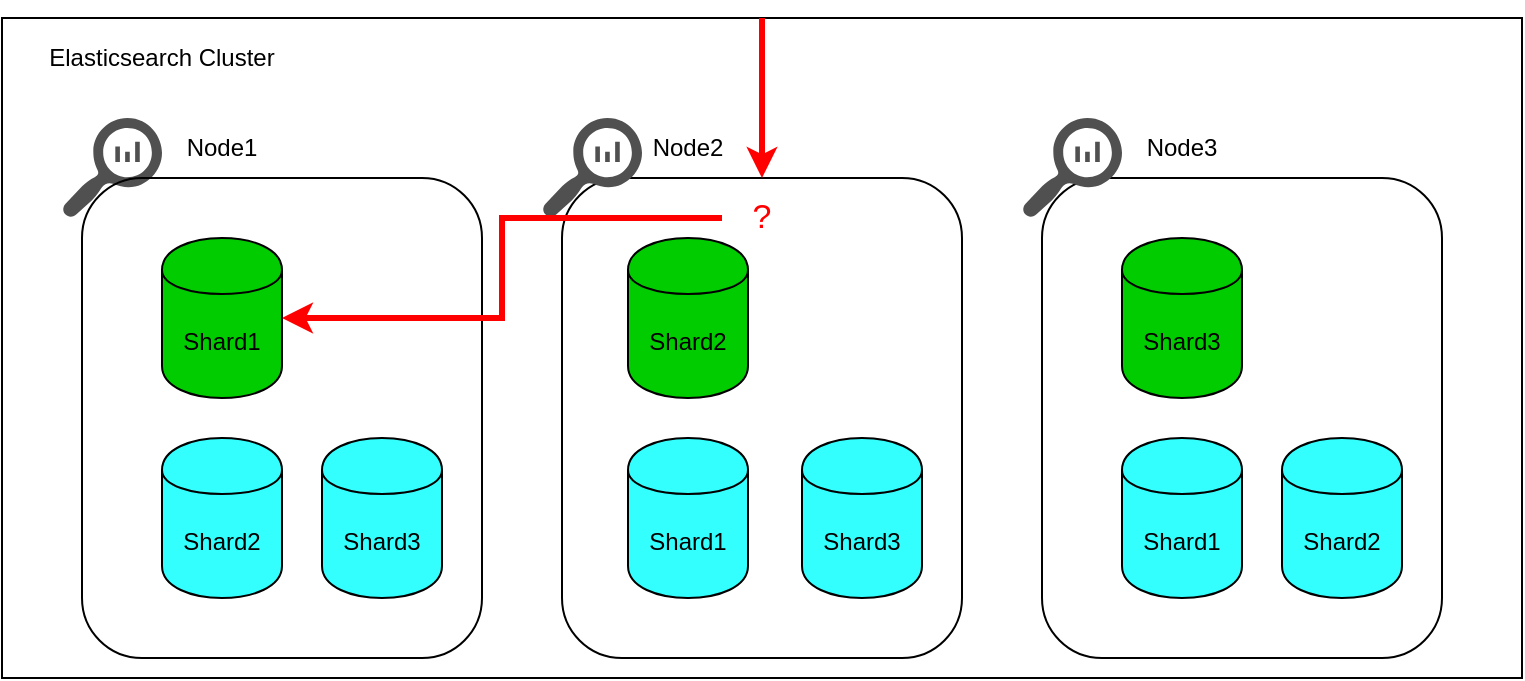 <mxfile version="12.1.0" type="device" pages="1"><diagram id="oHwWs9JM9HGCuQ03burF" name="Page-1"><mxGraphModel dx="1088" dy="839" grid="1" gridSize="10" guides="1" tooltips="1" connect="1" arrows="1" fold="1" page="1" pageScale="1" pageWidth="827" pageHeight="1169" math="0" shadow="0"><root><mxCell id="0"/><mxCell id="1" parent="0"/><mxCell id="F1d3s1X0GTSFIW0D8E2v-1" value="" style="rounded=0;whiteSpace=wrap;html=1;fillColor=none;" parent="1" vertex="1"><mxGeometry x="40" y="110" width="760" height="330" as="geometry"/></mxCell><mxCell id="F1d3s1X0GTSFIW0D8E2v-2" value="" style="pointerEvents=1;shadow=0;dashed=0;html=1;strokeColor=none;labelPosition=center;verticalLabelPosition=bottom;verticalAlign=top;align=center;fillColor=#505050;shape=mxgraph.mscae.oms.log_search" parent="1" vertex="1"><mxGeometry x="70" y="160" width="50" height="50" as="geometry"/></mxCell><mxCell id="F1d3s1X0GTSFIW0D8E2v-3" value="" style="rounded=1;whiteSpace=wrap;html=1;fillColor=none;" parent="1" vertex="1"><mxGeometry x="80" y="190" width="200" height="240" as="geometry"/></mxCell><mxCell id="F1d3s1X0GTSFIW0D8E2v-4" value="" style="rounded=1;whiteSpace=wrap;html=1;fillColor=none;" parent="1" vertex="1"><mxGeometry x="320" y="190" width="200" height="240" as="geometry"/></mxCell><mxCell id="F1d3s1X0GTSFIW0D8E2v-5" value="" style="rounded=1;whiteSpace=wrap;html=1;fillColor=none;" parent="1" vertex="1"><mxGeometry x="560" y="190" width="200" height="240" as="geometry"/></mxCell><mxCell id="F1d3s1X0GTSFIW0D8E2v-7" value="" style="pointerEvents=1;shadow=0;dashed=0;html=1;strokeColor=none;labelPosition=center;verticalLabelPosition=bottom;verticalAlign=top;align=center;fillColor=#505050;shape=mxgraph.mscae.oms.log_search" parent="1" vertex="1"><mxGeometry x="310" y="160" width="50" height="50" as="geometry"/></mxCell><mxCell id="F1d3s1X0GTSFIW0D8E2v-8" value="" style="pointerEvents=1;shadow=0;dashed=0;html=1;strokeColor=none;labelPosition=center;verticalLabelPosition=bottom;verticalAlign=top;align=center;fillColor=#505050;shape=mxgraph.mscae.oms.log_search" parent="1" vertex="1"><mxGeometry x="550" y="160" width="50" height="50" as="geometry"/></mxCell><mxCell id="F1d3s1X0GTSFIW0D8E2v-9" value="Shard1" style="shape=cylinder;whiteSpace=wrap;html=1;boundedLbl=1;backgroundOutline=1;fillColor=#00CC00;" parent="1" vertex="1"><mxGeometry x="120" y="220" width="60" height="80" as="geometry"/></mxCell><mxCell id="F1d3s1X0GTSFIW0D8E2v-10" value="Shard1" style="shape=cylinder;whiteSpace=wrap;html=1;boundedLbl=1;backgroundOutline=1;fillColor=#33FFFF;" parent="1" vertex="1"><mxGeometry x="353" y="320" width="60" height="80" as="geometry"/></mxCell><mxCell id="F1d3s1X0GTSFIW0D8E2v-11" value="Shard1" style="shape=cylinder;whiteSpace=wrap;html=1;boundedLbl=1;backgroundOutline=1;fillColor=#33FFFF;" parent="1" vertex="1"><mxGeometry x="600" y="320" width="60" height="80" as="geometry"/></mxCell><mxCell id="F1d3s1X0GTSFIW0D8E2v-12" value="Shard2" style="shape=cylinder;whiteSpace=wrap;html=1;boundedLbl=1;backgroundOutline=1;fillColor=#33FFFF;" parent="1" vertex="1"><mxGeometry x="120" y="320" width="60" height="80" as="geometry"/></mxCell><mxCell id="F1d3s1X0GTSFIW0D8E2v-13" value="Shard2" style="shape=cylinder;whiteSpace=wrap;html=1;boundedLbl=1;backgroundOutline=1;fillColor=#00CC00;" parent="1" vertex="1"><mxGeometry x="353" y="220" width="60" height="80" as="geometry"/></mxCell><mxCell id="F1d3s1X0GTSFIW0D8E2v-14" value="Shard2" style="shape=cylinder;whiteSpace=wrap;html=1;boundedLbl=1;backgroundOutline=1;fillColor=#33FFFF;" parent="1" vertex="1"><mxGeometry x="680" y="320" width="60" height="80" as="geometry"/></mxCell><mxCell id="F1d3s1X0GTSFIW0D8E2v-15" value="Shard3" style="shape=cylinder;whiteSpace=wrap;html=1;boundedLbl=1;backgroundOutline=1;fillColor=#33FFFF;" parent="1" vertex="1"><mxGeometry x="200" y="320" width="60" height="80" as="geometry"/></mxCell><mxCell id="F1d3s1X0GTSFIW0D8E2v-16" value="Shard3" style="shape=cylinder;whiteSpace=wrap;html=1;boundedLbl=1;backgroundOutline=1;fillColor=#33FFFF;" parent="1" vertex="1"><mxGeometry x="440" y="320" width="60" height="80" as="geometry"/></mxCell><mxCell id="F1d3s1X0GTSFIW0D8E2v-17" value="Shard3" style="shape=cylinder;whiteSpace=wrap;html=1;boundedLbl=1;backgroundOutline=1;fillColor=#00CC00;" parent="1" vertex="1"><mxGeometry x="600" y="220" width="60" height="80" as="geometry"/></mxCell><mxCell id="F1d3s1X0GTSFIW0D8E2v-18" value="Elasticsearch Cluster" style="text;html=1;strokeColor=none;fillColor=none;align=center;verticalAlign=middle;whiteSpace=wrap;rounded=0;" parent="1" vertex="1"><mxGeometry x="60" y="120" width="120" height="20" as="geometry"/></mxCell><mxCell id="F1d3s1X0GTSFIW0D8E2v-20" value="Node1" style="text;html=1;strokeColor=none;fillColor=none;align=center;verticalAlign=middle;whiteSpace=wrap;rounded=0;" parent="1" vertex="1"><mxGeometry x="130" y="165" width="40" height="20" as="geometry"/></mxCell><mxCell id="F1d3s1X0GTSFIW0D8E2v-21" value="Node2" style="text;html=1;strokeColor=none;fillColor=none;align=center;verticalAlign=middle;whiteSpace=wrap;rounded=0;" parent="1" vertex="1"><mxGeometry x="363" y="165" width="40" height="20" as="geometry"/></mxCell><mxCell id="F1d3s1X0GTSFIW0D8E2v-22" value="Node3" style="text;html=1;strokeColor=none;fillColor=none;align=center;verticalAlign=middle;whiteSpace=wrap;rounded=0;" parent="1" vertex="1"><mxGeometry x="610" y="165" width="40" height="20" as="geometry"/></mxCell><mxCell id="F1d3s1X0GTSFIW0D8E2v-24" value="" style="endArrow=classic;html=1;strokeColor=#FF0000;strokeWidth=3;exitX=0.5;exitY=0;exitDx=0;exitDy=0;" parent="1" source="F1d3s1X0GTSFIW0D8E2v-1" target="F1d3s1X0GTSFIW0D8E2v-4" edge="1"><mxGeometry width="50" height="50" relative="1" as="geometry"><mxPoint x="430" y="235" as="sourcePoint"/><mxPoint x="480" y="185" as="targetPoint"/></mxGeometry></mxCell><mxCell id="F1d3s1X0GTSFIW0D8E2v-27" style="edgeStyle=orthogonalEdgeStyle;rounded=0;orthogonalLoop=1;jettySize=auto;html=1;strokeColor=#FF0000;strokeWidth=3;" parent="1" source="F1d3s1X0GTSFIW0D8E2v-25" target="F1d3s1X0GTSFIW0D8E2v-9" edge="1"><mxGeometry relative="1" as="geometry"/></mxCell><mxCell id="F1d3s1X0GTSFIW0D8E2v-25" value="&lt;font color=&quot;#ff0000&quot; style=&quot;font-size: 17px&quot;&gt;?&lt;/font&gt;" style="text;html=1;strokeColor=none;fillColor=none;align=center;verticalAlign=middle;whiteSpace=wrap;rounded=0;" parent="1" vertex="1"><mxGeometry x="400" y="190" width="40" height="40" as="geometry"/></mxCell></root></mxGraphModel></diagram></mxfile>